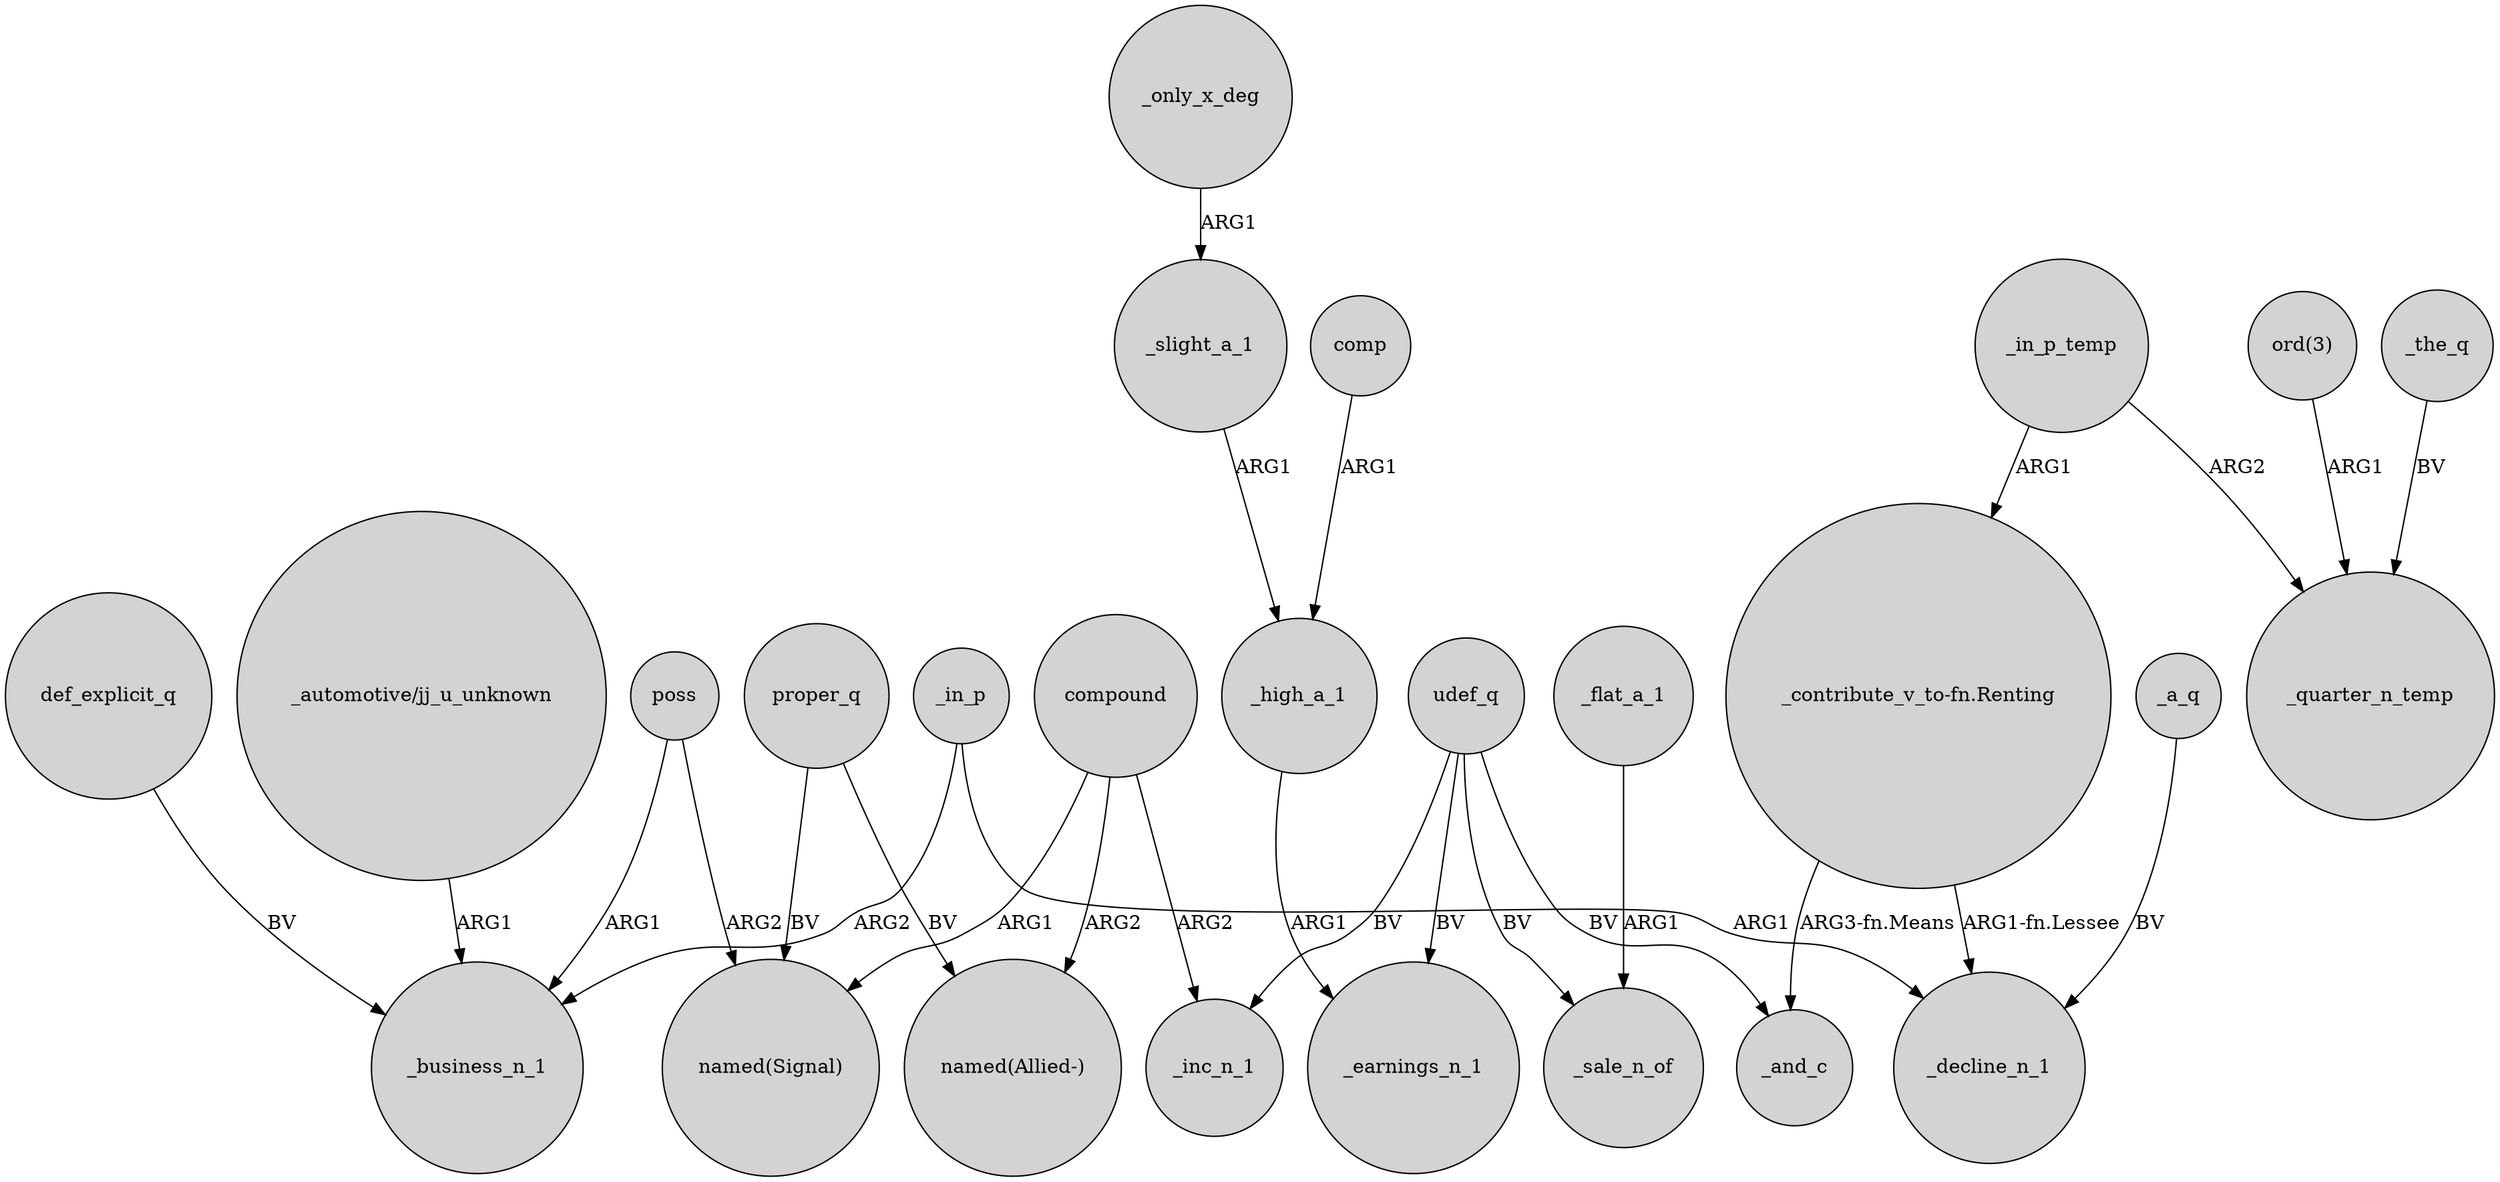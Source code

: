 digraph {
	node [shape=circle style=filled]
	def_explicit_q -> _business_n_1 [label=BV]
	"_automotive/jj_u_unknown" -> _business_n_1 [label=ARG1]
	_in_p_temp -> _quarter_n_temp [label=ARG2]
	poss -> _business_n_1 [label=ARG1]
	proper_q -> "named(Allied-)" [label=BV]
	"ord(3)" -> _quarter_n_temp [label=ARG1]
	compound -> "named(Allied-)" [label=ARG2]
	_the_q -> _quarter_n_temp [label=BV]
	_high_a_1 -> _earnings_n_1 [label=ARG1]
	udef_q -> _sale_n_of [label=BV]
	poss -> "named(Signal)" [label=ARG2]
	udef_q -> _and_c [label=BV]
	compound -> "named(Signal)" [label=ARG1]
	_a_q -> _decline_n_1 [label=BV]
	_in_p -> _decline_n_1 [label=ARG1]
	_slight_a_1 -> _high_a_1 [label=ARG1]
	_only_x_deg -> _slight_a_1 [label=ARG1]
	udef_q -> _inc_n_1 [label=BV]
	compound -> _inc_n_1 [label=ARG2]
	proper_q -> "named(Signal)" [label=BV]
	_in_p_temp -> "_contribute_v_to-fn.Renting" [label=ARG1]
	udef_q -> _earnings_n_1 [label=BV]
	comp -> _high_a_1 [label=ARG1]
	"_contribute_v_to-fn.Renting" -> _and_c [label="ARG3-fn.Means"]
	_flat_a_1 -> _sale_n_of [label=ARG1]
	"_contribute_v_to-fn.Renting" -> _decline_n_1 [label="ARG1-fn.Lessee"]
	_in_p -> _business_n_1 [label=ARG2]
}
